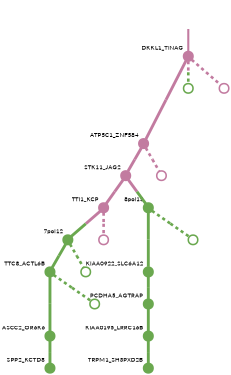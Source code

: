 strict digraph  {
graph[splines=false]; nodesep=0.7; rankdir=TB; ranksep=0.6; forcelabels=true; dpi=600; size=2.5;
0 [color="#c27ba0ff", fillcolor="#c27ba0ff", fixedsize=true, fontname=Lato, fontsize="12pt", height="0.25", label="", penwidth=3, shape=circle, style=filled, xlabel=DKKL1_TINAG];
1 [color="#c27ba0ff", fillcolor="#c27ba0ff", fixedsize=true, fontname=Lato, fontsize="12pt", height="0.25", label="", penwidth=3, shape=circle, style=filled, xlabel=ATP5C1_ZNF584];
13 [color="#6aa84fff", fillcolor="#6aa84fff", fixedsize=true, fontname=Lato, fontsize="12pt", height="0.25", label="", penwidth=3, shape=circle, style=solid, xlabel=""];
17 [color="#c27ba0ff", fillcolor="#c27ba0ff", fixedsize=true, fontname=Lato, fontsize="12pt", height="0.25", label="", penwidth=3, shape=circle, style=solid, xlabel=""];
8 [color="#c27ba0ff", fillcolor="#c27ba0ff", fixedsize=true, fontname=Lato, fontsize="12pt", height="0.25", label="", penwidth=3, shape=circle, style=filled, xlabel=STK11_JAG2];
18 [color="#c27ba0ff", fillcolor="#c27ba0ff", fixedsize=true, fontname=Lato, fontsize="12pt", height="0.25", label="", penwidth=3, shape=circle, style=solid, xlabel=""];
2 [color="#6aa84fff", fillcolor="#6aa84fff", fixedsize=true, fontname=Lato, fontsize="12pt", height="0.25", label="", penwidth=3, shape=circle, style=filled, xlabel=ASCC2_OR6K6];
10 [color="#6aa84fff", fillcolor="#6aa84fff", fixedsize=true, fontname=Lato, fontsize="12pt", height="0.25", label="", penwidth=3, shape=circle, style=filled, xlabel=SPP2_KCTD8];
3 [color="#6aa84fff", fillcolor="#6aa84fff", fixedsize=true, fontname=Lato, fontsize="12pt", height="0.25", label="", penwidth=3, shape=circle, style=filled, xlabel=KIAA0922_SLC6A12];
9 [color="#6aa84fff", fillcolor="#6aa84fff", fixedsize=true, fontname=Lato, fontsize="12pt", height="0.25", label="", penwidth=3, shape=circle, style=filled, xlabel=PCDHA5_AGTRAP];
4 [color="#6aa84fff", fillcolor="#6aa84fff", fixedsize=true, fontname=Lato, fontsize="12pt", height="0.25", label="", penwidth=3, shape=circle, style=filled, xlabel=KIAA0195_LRRC16B];
6 [color="#6aa84fff", fillcolor="#6aa84fff", fixedsize=true, fontname=Lato, fontsize="12pt", height="0.25", label="", penwidth=3, shape=circle, style=filled, xlabel=TRPM1_SH3PXD2B];
5 [color="#6aa84fff", fillcolor="#6aa84fff", fixedsize=true, fontname=Lato, fontsize="12pt", height="0.25", label="", penwidth=3, shape=circle, style=filled, xlabel=TTC8_ACTL6B];
14 [color="#6aa84fff", fillcolor="#6aa84fff", fixedsize=true, fontname=Lato, fontsize="12pt", height="0.25", label="", penwidth=3, shape=circle, style=solid, xlabel=""];
7 [color="#c27ba0ff", fillcolor="#c27ba0ff", fixedsize=true, fontname=Lato, fontsize="12pt", height="0.25", label="", penwidth=3, shape=circle, style=filled, xlabel=TTI1_KCP];
11 [color="#6aa84fff", fillcolor="#6aa84fff", fixedsize=true, fontname=Lato, fontsize="12pt", height="0.25", label="", penwidth=3, shape=circle, style=filled, xlabel="7pol12"];
19 [color="#c27ba0ff", fillcolor="#c27ba0ff", fixedsize=true, fontname=Lato, fontsize="12pt", height="0.25", label="", penwidth=3, shape=circle, style=solid, xlabel=""];
12 [color="#6aa84fff", fillcolor="#6aa84fff", fixedsize=true, fontname=Lato, fontsize="12pt", height="0.25", label="", penwidth=3, shape=circle, style=filled, xlabel="8pol13"];
15 [color="#6aa84fff", fillcolor="#6aa84fff", fixedsize=true, fontname=Lato, fontsize="12pt", height="0.25", label="", penwidth=3, shape=circle, style=solid, xlabel=""];
16 [color="#6aa84fff", fillcolor="#6aa84fff", fixedsize=true, fontname=Lato, fontsize="12pt", height="0.25", label="", penwidth=3, shape=circle, style=solid, xlabel=""];
normal [label="", penwidth=3, style=invis, xlabel=DKKL1_TINAG];
0 -> 1  [arrowsize=0, color="#c27ba0ff;0.5:#c27ba0ff", minlen="3.0", penwidth="5.5", style=solid];
0 -> 13  [arrowsize=0, color="#c27ba0ff;0.5:#6aa84fff", minlen="1.106382966041565", penwidth=5, style=dashed];
0 -> 17  [arrowsize=0, color="#c27ba0ff;0.5:#c27ba0ff", minlen="1.106382966041565", penwidth=5, style=dashed];
1 -> 8  [arrowsize=0, color="#c27ba0ff;0.5:#c27ba0ff", minlen="1.2553191184997559", penwidth="5.5", style=solid];
1 -> 18  [arrowsize=0, color="#c27ba0ff;0.5:#c27ba0ff", minlen="1.106382966041565", penwidth=5, style=dashed];
8 -> 7  [arrowsize=0, color="#c27ba0ff;0.5:#c27ba0ff", minlen="1.3829786777496338", penwidth="5.5", style=solid];
8 -> 12  [arrowsize=0, color="#c27ba0ff;0.5:#6aa84fff", minlen="1.106382966041565", penwidth="5.5", style=solid];
2 -> 10  [arrowsize=0, color="#6aa84fff;0.5:#6aa84fff", minlen="1.2127659320831299", penwidth="5.5", style=solid];
3 -> 9  [arrowsize=0, color="#6aa84fff;0.5:#6aa84fff", minlen="1.2553191184997559", penwidth="5.5", style=solid];
9 -> 4  [arrowsize=0, color="#6aa84fff;0.5:#6aa84fff", minlen="1.8510637283325195", penwidth="5.5", style=solid];
4 -> 6  [arrowsize=0, color="#6aa84fff;0.5:#6aa84fff", minlen="1.5531914234161377", penwidth="5.5", style=solid];
5 -> 2  [arrowsize=0, color="#6aa84fff;0.5:#6aa84fff", minlen="2.4893617630004883", penwidth="5.5", style=solid];
5 -> 14  [arrowsize=0, color="#6aa84fff;0.5:#6aa84fff", minlen="1.106382966041565", penwidth=5, style=dashed];
7 -> 11  [arrowsize=0, color="#c27ba0ff;0.5:#6aa84fff", minlen="1.106382966041565", penwidth="5.5", style=solid];
7 -> 19  [arrowsize=0, color="#c27ba0ff;0.5:#c27ba0ff", minlen="1.106382966041565", penwidth=5, style=dashed];
11 -> 5  [arrowsize=0, color="#6aa84fff;0.5:#6aa84fff", minlen="1.7234041690826416", penwidth="5.5", style=solid];
11 -> 15  [arrowsize=0, color="#6aa84fff;0.5:#6aa84fff", minlen="1.106382966041565", penwidth=5, style=dashed];
12 -> 3  [arrowsize=0, color="#6aa84fff;0.5:#6aa84fff", minlen="2.446808338165283", penwidth="5.5", style=solid];
12 -> 16  [arrowsize=0, color="#6aa84fff;0.5:#6aa84fff", minlen="1.106382966041565", penwidth=5, style=dashed];
normal -> 0  [arrowsize=0, color="#c27ba0ff", label="", penwidth=4, style=solid];
}
